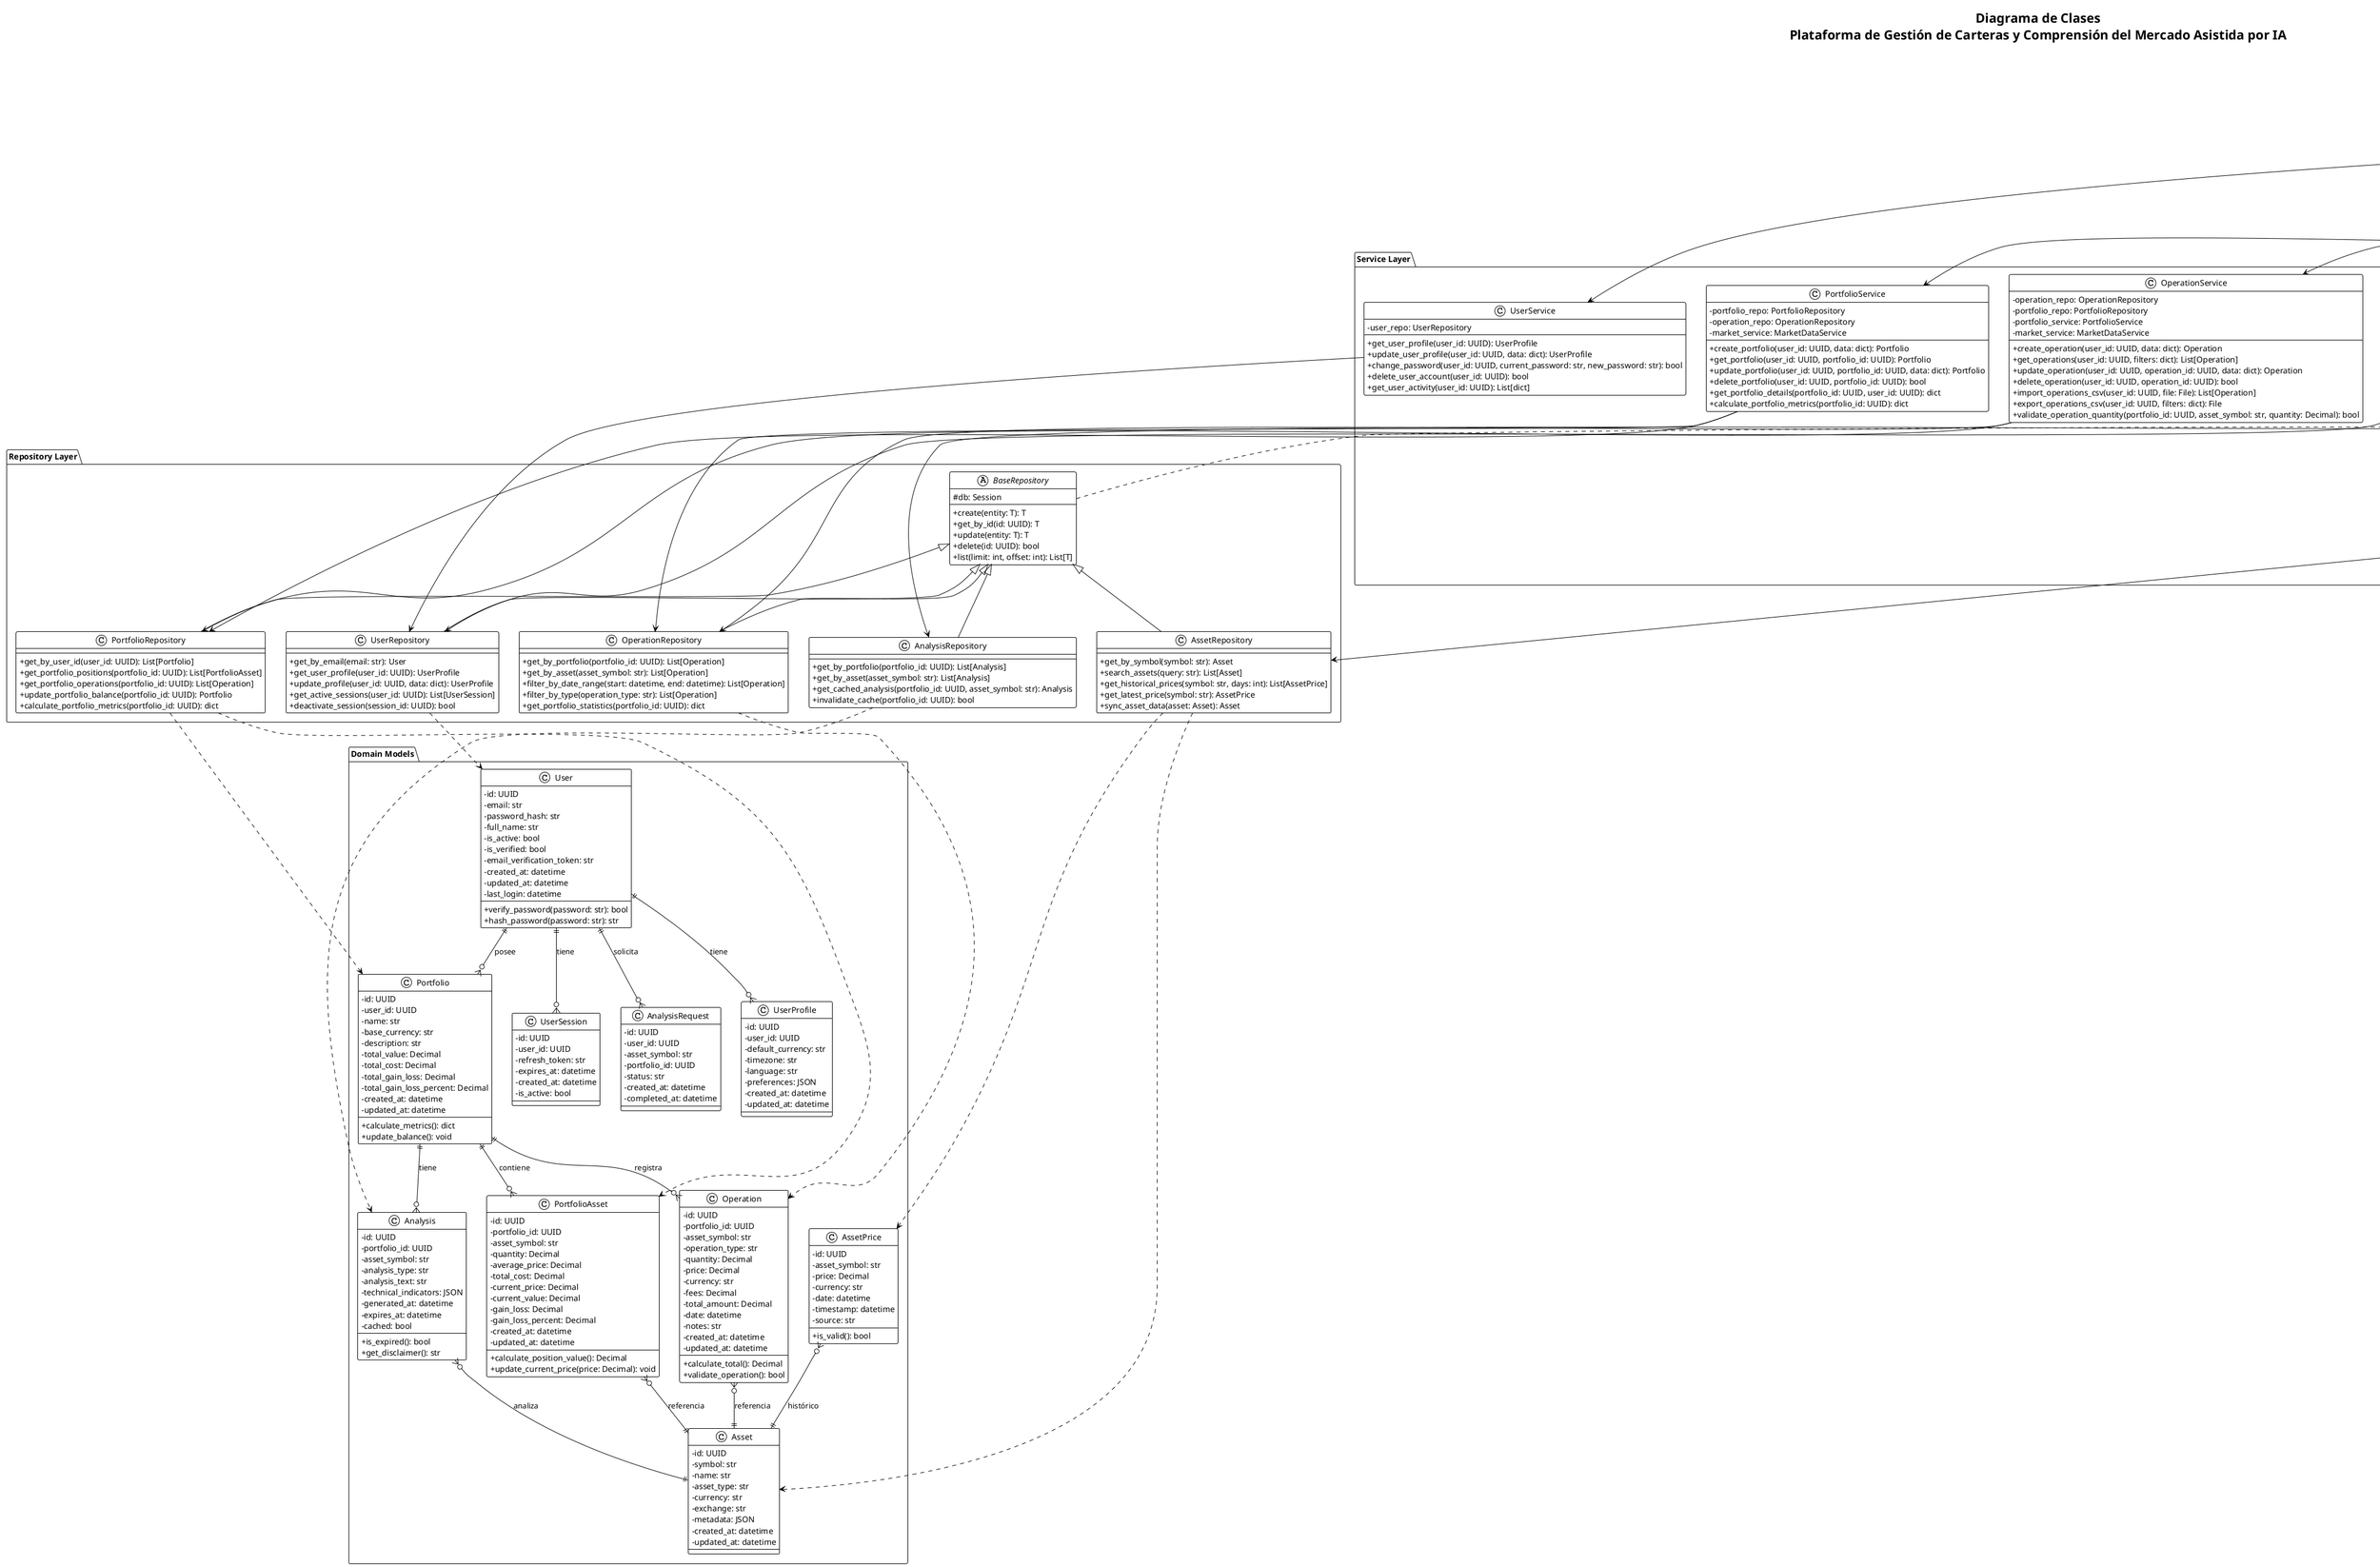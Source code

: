 @startuml Diagrama de Clases - Plataforma de Gestión de Carteras

' =========================================================
' Configuración
' =========================================================
!theme plain
skinparam classAttributeIconSize 0
title Diagrama de Clases\nPlataforma de Gestión de Carteras y Comprensión del Mercado Asistida por IA

' =========================================================
' CAPA DE MODELOS (Domain Models)
' =========================================================
package "Domain Models" {

    class User {
        - id: UUID
        - email: str
        - password_hash: str
        - full_name: str
        - is_active: bool
        - is_verified: bool
        - email_verification_token: str
        - created_at: datetime
        - updated_at: datetime
        - last_login: datetime
        --
        + verify_password(password: str): bool
        + hash_password(password: str): str
    }

    class UserProfile {
        - id: UUID
        - user_id: UUID
        - default_currency: str
        - timezone: str
        - language: str
        - preferences: JSON
        - created_at: datetime
        - updated_at: datetime
    }

    class UserSession {
        - id: UUID
        - user_id: UUID
        - refresh_token: str
        - expires_at: datetime
        - created_at: datetime
        - is_active: bool
    }

    class Portfolio {
        - id: UUID
        - user_id: UUID
        - name: str
        - base_currency: str
        - description: str
        - total_value: Decimal
        - total_cost: Decimal
        - total_gain_loss: Decimal
        - total_gain_loss_percent: Decimal
        - created_at: datetime
        - updated_at: datetime
        --
        + calculate_metrics(): dict
        + update_balance(): void
    }

    class PortfolioAsset {
        - id: UUID
        - portfolio_id: UUID
        - asset_symbol: str
        - quantity: Decimal
        - average_price: Decimal
        - total_cost: Decimal
        - current_price: Decimal
        - current_value: Decimal
        - gain_loss: Decimal
        - gain_loss_percent: Decimal
        - created_at: datetime
        - updated_at: datetime
        --
        + calculate_position_value(): Decimal
        + update_current_price(price: Decimal): void
    }

    class Operation {
        - id: UUID
        - portfolio_id: UUID
        - asset_symbol: str
        - operation_type: str
        - quantity: Decimal
        - price: Decimal
        - currency: str
        - fees: Decimal
        - total_amount: Decimal
        - date: datetime
        - notes: str
        - created_at: datetime
        - updated_at: datetime
        --
        + calculate_total(): Decimal
        + validate_operation(): bool
    }

    class Asset {
        - id: UUID
        - symbol: str
        - name: str
        - asset_type: str
        - currency: str
        - exchange: str
        - metadata: JSON
        - created_at: datetime
        - updated_at: datetime
    }

    class AssetPrice {
        - id: UUID
        - asset_symbol: str
        - price: Decimal
        - currency: str
        - date: datetime
        - timestamp: datetime
        - source: str
        --
        + is_valid(): bool
    }

    class Analysis {
        - id: UUID
        - portfolio_id: UUID
        - asset_symbol: str
        - analysis_type: str
        - analysis_text: str
        - technical_indicators: JSON
        - generated_at: datetime
        - expires_at: datetime
        - cached: bool
        --
        + is_expired(): bool
        + get_disclaimer(): str
    }

    class AnalysisRequest {
        - id: UUID
        - user_id: UUID
        - asset_symbol: str
        - portfolio_id: UUID
        - status: str
        - created_at: datetime
        - completed_at: datetime
    }

    ' Relaciones entre modelos
    User ||--o{ UserProfile : "tiene"
    User ||--o{ UserSession  : "tiene"
    User ||--o{ Portfolio    : "posee"
    User ||--o{ AnalysisRequest : "solicita"

    Portfolio     ||--o{ PortfolioAsset : "contiene"
    Portfolio     ||--o{ Operation      : "registra"
    Portfolio     ||--o{ Analysis       : "tiene"

    Operation     }o--|| Asset      : "referencia"
    PortfolioAsset }o--|| Asset     : "referencia"
    AssetPrice    }o--|| Asset      : "histórico"
    Analysis      }o--|| Asset      : "analiza"
}

' =========================================================
' CAPA DE REPOSITORIOS (Repository Layer)
' =========================================================
package "Repository Layer" {

    abstract class BaseRepository {
        # db: Session
        --
        + create(entity: T): T
        + get_by_id(id: UUID): T
        + update(entity: T): T
        + delete(id: UUID): bool
        + list(limit: int, offset: int): List[T]
    }

    class UserRepository extends BaseRepository {
        + get_by_email(email: str): User
        + get_user_profile(user_id: UUID): UserProfile
        + update_profile(user_id: UUID, data: dict): UserProfile
        + get_active_sessions(user_id: UUID): List[UserSession]
        + deactivate_session(session_id: UUID): bool
    }

    class PortfolioRepository extends BaseRepository {
        + get_by_user_id(user_id: UUID): List[Portfolio]
        + get_portfolio_positions(portfolio_id: UUID): List[PortfolioAsset]
        + get_portfolio_operations(portfolio_id: UUID): List[Operation]
        + update_portfolio_balance(portfolio_id: UUID): Portfolio
        + calculate_portfolio_metrics(portfolio_id: UUID): dict
    }

    class OperationRepository extends BaseRepository {
        + get_by_portfolio(portfolio_id: UUID): List[Operation]
        + get_by_asset(asset_symbol: str): List[Operation]
        + filter_by_date_range(start: datetime, end: datetime): List[Operation]
        + filter_by_type(operation_type: str): List[Operation]
        + get_portfolio_statistics(portfolio_id: UUID): dict
    }

    class AssetRepository extends BaseRepository {
        + get_by_symbol(symbol: str): Asset
        + search_assets(query: str): List[Asset]
        + get_historical_prices(symbol: str, days: int): List[AssetPrice]
        + get_latest_price(symbol: str): AssetPrice
        + sync_asset_data(asset: Asset): Asset
    }

    class AnalysisRepository extends BaseRepository {
        + get_by_portfolio(portfolio_id: UUID): List[Analysis]
        + get_by_asset(asset_symbol: str): List[Analysis]
        + get_cached_analysis(portfolio_id: UUID, asset_symbol: str): Analysis
        + invalidate_cache(portfolio_id: UUID): bool
    }
}

' =========================================================
' CAPA DE SERVICIOS (Service Layer)
' =========================================================
package "Service Layer" {

    class AuthService {
        - user_repo: UserRepository
        - jwt_handler: JWTHandler
        - password_hasher: PasswordHasher
        --
        + register_user(email: str, password: str, full_name: str): User
        + authenticate_user(email: str, password: str): dict
        + verify_email(token: str): bool
        + refresh_token(refresh_token: str): dict
        + logout(user_id: UUID, refresh_token: str): bool
        + forgot_password(email: str): bool
        + reset_password(token: str, new_password: str): bool
    }

    class PortfolioService {
        - portfolio_repo: PortfolioRepository
        - operation_repo: OperationRepository
        - market_service: MarketDataService
        --
        + create_portfolio(user_id: UUID, data: dict): Portfolio
        + get_portfolio(user_id: UUID, portfolio_id: UUID): Portfolio
        + update_portfolio(user_id: UUID, portfolio_id: UUID, data: dict): Portfolio
        + delete_portfolio(user_id: UUID, portfolio_id: UUID): bool
        + get_portfolio_details(portfolio_id: UUID, user_id: UUID): dict
        + calculate_portfolio_metrics(portfolio_id: UUID): dict
    }

    class OperationService {
        - operation_repo: OperationRepository
        - portfolio_repo: PortfolioRepository
        - portfolio_service: PortfolioService
        - market_service: MarketDataService
        --
        + create_operation(user_id: UUID, data: dict): Operation
        + get_operations(user_id: UUID, filters: dict): List[Operation]
        + update_operation(user_id: UUID, operation_id: UUID, data: dict): Operation
        + delete_operation(user_id: UUID, operation_id: UUID): bool
        + import_operations_csv(user_id: UUID, file: File): List[Operation]
        + export_operations_csv(user_id: UUID, filters: dict): File
        + validate_operation_quantity(portfolio_id: UUID, asset_symbol: str, quantity: Decimal): bool
    }

    class MarketDataService {
        - asset_repo: AssetRepository
        - alpha_vantage_client: AlphaVantageClient
        - cache: RedisCache
        --
        + get_current_price(symbol: str, currency: str): Decimal
        + get_historical_prices(symbol: str, days: int): List[AssetPrice]
        + get_asset_info(symbol: str): Asset
        + sync_market_data(symbol: str): Asset
        + refresh_price_cache(symbol: str): AssetPrice
    }

    class AIService {
        - analysis_repo: AnalysisRepository
        - data_processor: DataProcessor
        - ai_provider: OpenAIClient
        - market_service: MarketDataService
        - cache: RedisCache
        --
        + generate_portfolio_analysis(portfolio_id: UUID): Analysis
        + generate_asset_analysis(asset_symbol: str): Analysis
        + get_cached_analysis(portfolio_id: UUID, asset_symbol: str): Analysis
        + process_market_data(historical_data: List[AssetPrice]): dict
    }

    class UserService {
        - user_repo: UserRepository
        --
        + get_user_profile(user_id: UUID): UserProfile
        + update_user_profile(user_id: UUID, data: dict): UserProfile
        + change_password(user_id: UUID, current_password: str, new_password: str): bool
        + delete_user_account(user_id: UUID): bool
        + get_user_activity(user_id: UUID): List[dict]
    }
}

' =========================================================
' CAPA DE API (Presentation Layer)
' =========================================================
package "API Layer" {

    class AuthEndpoint {
        - auth_service: AuthService
        --
        + register(request: UserRegister): Response
        + login(request: UserLogin): TokenResponse
        + refresh_token(request: RefreshTokenRequest): TokenResponse
        + logout(token: str): Response
        + verify_email(token: str): Response
        + forgot_password(email: str): Response
        + reset_password(request: PasswordReset): Response
    }

    class PortfolioEndpoint {
        - portfolio_service: PortfolioService
        - auth_dependency: AuthDependency
        --
        + list_portfolios(user: User): List[PortfolioResponse]
        + create_portfolio(user: User, request: PortfolioCreate): PortfolioResponse
        + get_portfolio(user: User, portfolio_id: UUID): PortfolioResponse
        + update_portfolio(user: User, portfolio_id: UUID, request: PortfolioUpdate): PortfolioResponse
        + delete_portfolio(user: User, portfolio_id: UUID): Response
        + get_positions(user: User, portfolio_id: UUID): List[PortfolioAssetResponse]
        + get_operations(user: User, portfolio_id: UUID): List[OperationResponse]
        + get_performance(user: User, portfolio_id: UUID): PerformanceResponse
        + get_analytics(user: User, portfolio_id: UUID): AnalysisResponse
    }

    class OperationEndpoint {
        - operation_service: OperationService
        - auth_dependency: AuthDependency
        --
        + list_operations(user: User, filters: dict): List[OperationResponse]
        + create_operation(user: User, request: OperationCreate): OperationResponse
        + get_operation(user: User, operation_id: UUID): OperationResponse
        + update_operation(user: User, operation_id: UUID, request: OperationUpdate): OperationResponse
        + delete_operation(user: User, operation_id: UUID): Response
        + import_operations(user: User, file: File): Response
        + export_operations(user: User, filters: dict): File
    }

    class UserEndpoint {
        - user_service: UserService
        - auth_dependency: AuthDependency
        --
        + get_profile(user: User): UserProfileResponse
        + update_profile(user: User, request: UserUpdate): UserProfileResponse
        + change_password(user: User, request: PasswordChange): Response
        + delete_account(user: User): Response
        + get_activity(user: User): List[ActivityResponse]
    }
}

' =========================================================
' CAPA DE SCHEMAS (Pydantic Schemas)
' =========================================================
package "Schemas" {

    class UserRegister {
        + email: str
        + password: str
        + full_name: str
    }

    class UserLogin {
        + email: str
        + password: str
    }

    class TokenResponse {
        + access_token: str
        + refresh_token: str
        + token_type: str
        + expires_in: int
    }

    class PortfolioCreate {
        + name: str
        + base_currency: str
        + description: Optional[str]
    }

    class PortfolioResponse {
        + id: UUID
        + name: str
        + base_currency: str
        + total_value: Decimal
        + total_gain_loss: Decimal
        + total_gain_loss_percent: Decimal
    }

    class OperationCreate {
        + portfolio_id: UUID
        + asset_symbol: str
        + operation_type: str
        + quantity: Decimal
        + price: Decimal
        + currency: str
        + fees: Decimal
        + date: datetime
        + notes: Optional[str]
    }

    class OperationResponse {
        + id: UUID
        + portfolio_id: UUID
        + asset_symbol: str
        + operation_type: str
        + quantity: Decimal
        + price: Decimal
        + total_amount: Decimal
    }

    class AnalysisResponse {
        + id: UUID
        + analysis_text: str
        + technical_indicators: dict
        + generated_at: datetime
        + disclaimer: str
    }
}

' =========================================================
' SERVICIOS EXTERNOS Y UTILIDADES
' =========================================================
package "External Services & Utilities" {

    class AlphaVantageClient {
        - api_key: str
        - base_url: str
        --
        + get_quote(symbol: str): dict
        + get_time_series(symbol: str, function: str): dict
        + get_asset_info(symbol: str): dict
        + check_rate_limit(): bool
    }

    class OpenAIClient {
        - api_key: str
        - base_url: str
        --
        + generate_analysis(prompt: str): str
        + optimize_prompt(data: dict): str
        + check_token_limit(prompt: str): bool
    }

    class JWTHandler {
        - secret_key: str
        - algorithm: str
        --
        + create_access_token(user_id: UUID): str
        + create_refresh_token(user_id: UUID): str
        + verify_token(token: str): dict
        + decode_token(token: str): dict
    }

    class PasswordHasher {
        --
        + hash_password(password: str): str
        + verify_password(password: str, password_hash: str): bool
    }

    class DataProcessor {
        --
        + calculate_technical_indicators(data: List[AssetPrice]): dict
        + identify_patterns(data: List[AssetPrice]): dict
        + calculate_volatility(data: List[AssetPrice]): Decimal
        + analyze_volume(data: List[AssetPrice]): dict
    }

    class RedisCache {
        - redis_client: Redis
        --
        + get(key: str): Optional[Any]
        + set(key: str, value: Any, ttl: int): bool
        + delete(key: str): bool
        + exists(key: str): bool
    }
}

' =========================================================
' RELACIONES ENTRE CAPAS
' =========================================================

' API Layer -> Service Layer
AuthEndpoint      --> AuthService
PortfolioEndpoint --> PortfolioService
OperationEndpoint --> OperationService
UserEndpoint      --> UserService

' Service Layer -> Repository Layer
AuthService       --> UserRepository
PortfolioService  --> PortfolioRepository
PortfolioService  --> OperationRepository
OperationService  --> OperationRepository
OperationService  --> PortfolioRepository
MarketDataService --> AssetRepository
AIService         --> AnalysisRepository
UserService       --> UserRepository

' Service Layer -> External Services
MarketDataService --> AlphaVantageClient
MarketDataService --> RedisCache
AIService         --> OpenAIClient
AIService         --> DataProcessor
AIService         --> RedisCache
AIService         --> MarketDataService

' Service Layer -> Utilities
AuthService       --> JWTHandler
AuthService       --> PasswordHasher

' Repository Layer -> Domain Models
UserRepository       ..> User
PortfolioRepository  ..> Portfolio
PortfolioRepository  ..> PortfolioAsset
OperationRepository  ..> Operation
AssetRepository      ..> Asset
AssetRepository      ..> AssetPrice
AnalysisRepository   ..> Analysis

' API Layer -> Schemas
AuthEndpoint      ..> UserRegister
AuthEndpoint      ..> UserLogin
AuthEndpoint      ..> TokenResponse
PortfolioEndpoint ..> PortfolioCreate
PortfolioEndpoint ..> PortfolioResponse
OperationEndpoint ..> OperationCreate
OperationEndpoint ..> OperationResponse

' =========================================================
' Notas
' =========================================================
note right of BaseRepository
  Patrón Repository:
  - Abstrae el acceso a datos
  - Facilita testing y mantenimiento
end note

note right of AuthService
  Lógica de negocio:
  - Validación de credenciales
  - Generación de tokens
  - Gestión de sesiones
end note

note right of MarketDataService
  Integración externa:
  - Alpha Vantage API
  - Caché de precios
  - Fallback a datos históricos
end note

note right of AIService
  Procesamiento con IA:
  - Procesamiento de datos
  - Generación de análisis
  - Caché de resultados
end note

@enduml
